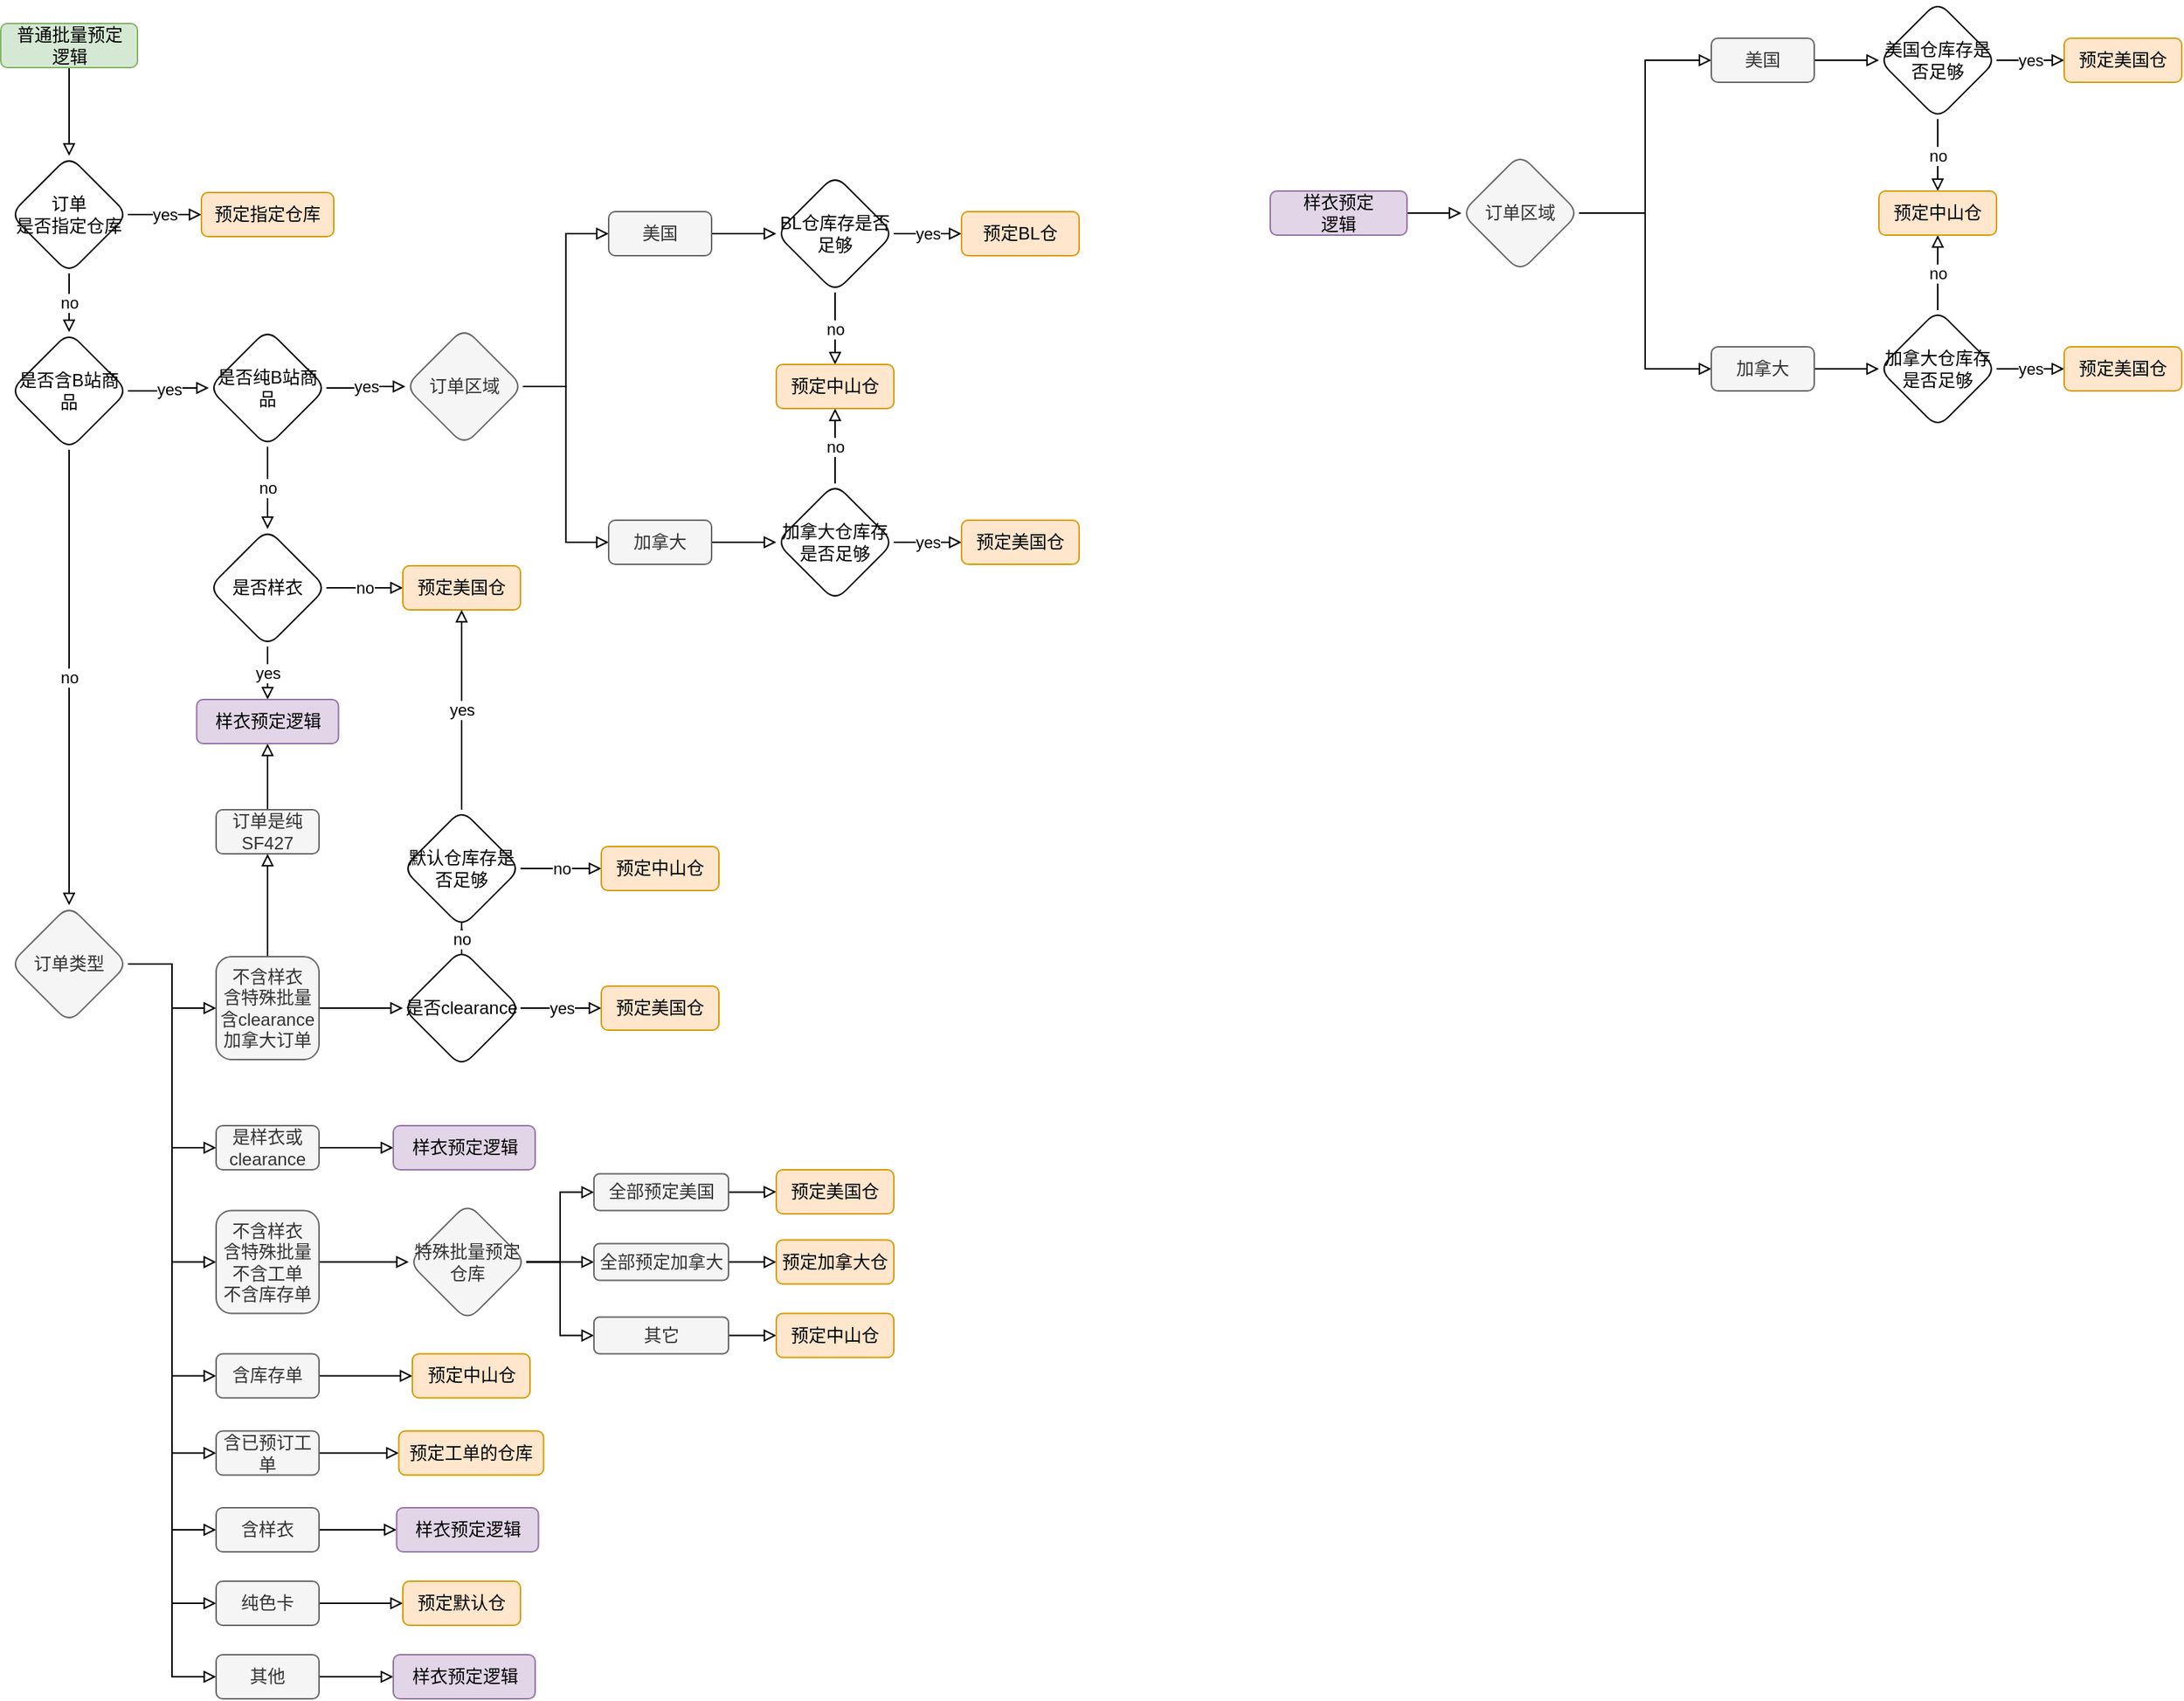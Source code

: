 <mxfile version="13.8.5" type="github">
  <diagram id="C5RBs43oDa-KdzZeNtuy" name="Page-1">
    <mxGraphModel dx="1254" dy="742" grid="1" gridSize="10" guides="1" tooltips="1" connect="1" arrows="1" fold="1" page="1" pageScale="1" pageWidth="827" pageHeight="1169" math="0" shadow="0">
      <root>
        <mxCell id="WIyWlLk6GJQsqaUBKTNV-0" />
        <mxCell id="WIyWlLk6GJQsqaUBKTNV-1" parent="WIyWlLk6GJQsqaUBKTNV-0" />
        <mxCell id="33V11vuJD2tzQU5ASd2x-171" value="" style="edgeStyle=orthogonalEdgeStyle;rounded=0;orthogonalLoop=1;jettySize=auto;html=1;endArrow=block;endFill=0;" edge="1" parent="WIyWlLk6GJQsqaUBKTNV-1" source="33V11vuJD2tzQU5ASd2x-172" target="33V11vuJD2tzQU5ASd2x-175">
          <mxGeometry relative="1" as="geometry" />
        </mxCell>
        <mxCell id="33V11vuJD2tzQU5ASd2x-172" value="&lt;div&gt;普通批量预定&lt;/div&gt;逻辑" style="rounded=1;whiteSpace=wrap;html=1;fillColor=#d5e8d4;strokeColor=#82b366;" vertex="1" parent="WIyWlLk6GJQsqaUBKTNV-1">
          <mxGeometry x="56.5" y="50" width="93" height="30" as="geometry" />
        </mxCell>
        <mxCell id="33V11vuJD2tzQU5ASd2x-173" value="&lt;div&gt;yes&lt;/div&gt;" style="edgeStyle=orthogonalEdgeStyle;rounded=0;orthogonalLoop=1;jettySize=auto;html=1;endArrow=block;endFill=0;" edge="1" parent="WIyWlLk6GJQsqaUBKTNV-1" source="33V11vuJD2tzQU5ASd2x-175" target="33V11vuJD2tzQU5ASd2x-176">
          <mxGeometry relative="1" as="geometry" />
        </mxCell>
        <mxCell id="33V11vuJD2tzQU5ASd2x-174" value="no" style="edgeStyle=orthogonalEdgeStyle;rounded=0;orthogonalLoop=1;jettySize=auto;html=1;endArrow=block;endFill=0;" edge="1" parent="WIyWlLk6GJQsqaUBKTNV-1" source="33V11vuJD2tzQU5ASd2x-175" target="33V11vuJD2tzQU5ASd2x-179">
          <mxGeometry relative="1" as="geometry" />
        </mxCell>
        <mxCell id="33V11vuJD2tzQU5ASd2x-175" value="订单&lt;div&gt;是否指定仓库&lt;/div&gt;" style="rhombus;whiteSpace=wrap;html=1;rounded=1;" vertex="1" parent="WIyWlLk6GJQsqaUBKTNV-1">
          <mxGeometry x="63" y="140" width="80" height="80" as="geometry" />
        </mxCell>
        <mxCell id="33V11vuJD2tzQU5ASd2x-176" value="预定指定仓库" style="whiteSpace=wrap;html=1;rounded=1;fillColor=#ffe6cc;strokeColor=#d79b00;" vertex="1" parent="WIyWlLk6GJQsqaUBKTNV-1">
          <mxGeometry x="193" y="165" width="90" height="30" as="geometry" />
        </mxCell>
        <mxCell id="33V11vuJD2tzQU5ASd2x-177" value="yes" style="edgeStyle=orthogonalEdgeStyle;rounded=0;orthogonalLoop=1;jettySize=auto;html=1;endArrow=block;endFill=0;entryX=0;entryY=0.5;entryDx=0;entryDy=0;" edge="1" parent="WIyWlLk6GJQsqaUBKTNV-1" source="33V11vuJD2tzQU5ASd2x-179" target="33V11vuJD2tzQU5ASd2x-182">
          <mxGeometry relative="1" as="geometry">
            <mxPoint x="203" y="340" as="targetPoint" />
          </mxGeometry>
        </mxCell>
        <mxCell id="33V11vuJD2tzQU5ASd2x-178" value="&lt;div&gt;no&lt;/div&gt;" style="edgeStyle=orthogonalEdgeStyle;rounded=0;orthogonalLoop=1;jettySize=auto;html=1;endArrow=block;endFill=0;" edge="1" parent="WIyWlLk6GJQsqaUBKTNV-1" source="33V11vuJD2tzQU5ASd2x-179" target="33V11vuJD2tzQU5ASd2x-227">
          <mxGeometry relative="1" as="geometry" />
        </mxCell>
        <mxCell id="33V11vuJD2tzQU5ASd2x-179" value="是否含B站商品" style="rhombus;whiteSpace=wrap;html=1;rounded=1;" vertex="1" parent="WIyWlLk6GJQsqaUBKTNV-1">
          <mxGeometry x="63" y="260" width="80" height="80" as="geometry" />
        </mxCell>
        <mxCell id="33V11vuJD2tzQU5ASd2x-180" value="yes" style="edgeStyle=orthogonalEdgeStyle;rounded=0;orthogonalLoop=1;jettySize=auto;html=1;endArrow=block;endFill=0;entryX=0;entryY=0.5;entryDx=0;entryDy=0;" edge="1" parent="WIyWlLk6GJQsqaUBKTNV-1" source="33V11vuJD2tzQU5ASd2x-182" target="33V11vuJD2tzQU5ASd2x-193">
          <mxGeometry relative="1" as="geometry">
            <mxPoint x="410" y="298" as="targetPoint" />
          </mxGeometry>
        </mxCell>
        <mxCell id="33V11vuJD2tzQU5ASd2x-181" value="no" style="edgeStyle=orthogonalEdgeStyle;rounded=0;orthogonalLoop=1;jettySize=auto;html=1;endArrow=block;endFill=0;" edge="1" parent="WIyWlLk6GJQsqaUBKTNV-1" source="33V11vuJD2tzQU5ASd2x-182" target="33V11vuJD2tzQU5ASd2x-217">
          <mxGeometry relative="1" as="geometry" />
        </mxCell>
        <mxCell id="33V11vuJD2tzQU5ASd2x-182" value="是否纯B站商品" style="rhombus;whiteSpace=wrap;html=1;rounded=1;" vertex="1" parent="WIyWlLk6GJQsqaUBKTNV-1">
          <mxGeometry x="198" y="258" width="80" height="80" as="geometry" />
        </mxCell>
        <mxCell id="33V11vuJD2tzQU5ASd2x-183" value="&lt;div&gt;no&lt;/div&gt;" style="edgeStyle=orthogonalEdgeStyle;rounded=0;orthogonalLoop=1;jettySize=auto;html=1;endArrow=block;endFill=0;" edge="1" parent="WIyWlLk6GJQsqaUBKTNV-1" source="33V11vuJD2tzQU5ASd2x-185" target="33V11vuJD2tzQU5ASd2x-190">
          <mxGeometry relative="1" as="geometry" />
        </mxCell>
        <mxCell id="33V11vuJD2tzQU5ASd2x-184" value="yes" style="edgeStyle=orthogonalEdgeStyle;rounded=0;orthogonalLoop=1;jettySize=auto;html=1;endArrow=block;endFill=0;" edge="1" parent="WIyWlLk6GJQsqaUBKTNV-1" source="33V11vuJD2tzQU5ASd2x-185" target="33V11vuJD2tzQU5ASd2x-186">
          <mxGeometry relative="1" as="geometry" />
        </mxCell>
        <mxCell id="33V11vuJD2tzQU5ASd2x-185" value="BL仓库存是否足够" style="rhombus;whiteSpace=wrap;html=1;rounded=1;" vertex="1" parent="WIyWlLk6GJQsqaUBKTNV-1">
          <mxGeometry x="584" y="153" width="80" height="80" as="geometry" />
        </mxCell>
        <mxCell id="33V11vuJD2tzQU5ASd2x-186" value="预定BL仓" style="whiteSpace=wrap;html=1;rounded=1;fillColor=#ffe6cc;strokeColor=#d79b00;" vertex="1" parent="WIyWlLk6GJQsqaUBKTNV-1">
          <mxGeometry x="710" y="178" width="80" height="30" as="geometry" />
        </mxCell>
        <mxCell id="33V11vuJD2tzQU5ASd2x-187" value="no" style="edgeStyle=orthogonalEdgeStyle;rounded=0;orthogonalLoop=1;jettySize=auto;html=1;endArrow=block;endFill=0;" edge="1" parent="WIyWlLk6GJQsqaUBKTNV-1" source="33V11vuJD2tzQU5ASd2x-189" target="33V11vuJD2tzQU5ASd2x-190">
          <mxGeometry relative="1" as="geometry" />
        </mxCell>
        <mxCell id="33V11vuJD2tzQU5ASd2x-188" value="yes" style="edgeStyle=orthogonalEdgeStyle;rounded=0;orthogonalLoop=1;jettySize=auto;html=1;endArrow=block;endFill=0;" edge="1" parent="WIyWlLk6GJQsqaUBKTNV-1" source="33V11vuJD2tzQU5ASd2x-189" target="33V11vuJD2tzQU5ASd2x-198">
          <mxGeometry relative="1" as="geometry" />
        </mxCell>
        <mxCell id="33V11vuJD2tzQU5ASd2x-189" value="加拿大仓库存是否足够" style="rhombus;whiteSpace=wrap;html=1;rounded=1;" vertex="1" parent="WIyWlLk6GJQsqaUBKTNV-1">
          <mxGeometry x="584" y="363" width="80" height="80" as="geometry" />
        </mxCell>
        <mxCell id="33V11vuJD2tzQU5ASd2x-190" value="预定中山仓" style="whiteSpace=wrap;html=1;rounded=1;fillColor=#ffe6cc;strokeColor=#d79b00;" vertex="1" parent="WIyWlLk6GJQsqaUBKTNV-1">
          <mxGeometry x="584" y="282" width="80" height="30" as="geometry" />
        </mxCell>
        <mxCell id="33V11vuJD2tzQU5ASd2x-191" style="edgeStyle=orthogonalEdgeStyle;rounded=0;orthogonalLoop=1;jettySize=auto;html=1;entryX=0;entryY=0.5;entryDx=0;entryDy=0;endArrow=block;endFill=0;" edge="1" parent="WIyWlLk6GJQsqaUBKTNV-1" source="33V11vuJD2tzQU5ASd2x-193" target="33V11vuJD2tzQU5ASd2x-195">
          <mxGeometry relative="1" as="geometry" />
        </mxCell>
        <mxCell id="33V11vuJD2tzQU5ASd2x-192" style="edgeStyle=orthogonalEdgeStyle;rounded=0;orthogonalLoop=1;jettySize=auto;html=1;entryX=0;entryY=0.5;entryDx=0;entryDy=0;endArrow=block;endFill=0;" edge="1" parent="WIyWlLk6GJQsqaUBKTNV-1" source="33V11vuJD2tzQU5ASd2x-193" target="33V11vuJD2tzQU5ASd2x-197">
          <mxGeometry relative="1" as="geometry" />
        </mxCell>
        <mxCell id="33V11vuJD2tzQU5ASd2x-193" value="订单区域" style="rhombus;whiteSpace=wrap;html=1;rounded=1;fillColor=#f5f5f5;strokeColor=#666666;fontColor=#333333;" vertex="1" parent="WIyWlLk6GJQsqaUBKTNV-1">
          <mxGeometry x="331.75" y="257" width="80" height="80" as="geometry" />
        </mxCell>
        <mxCell id="33V11vuJD2tzQU5ASd2x-194" value="" style="edgeStyle=orthogonalEdgeStyle;rounded=0;orthogonalLoop=1;jettySize=auto;html=1;endArrow=block;endFill=0;" edge="1" parent="WIyWlLk6GJQsqaUBKTNV-1" source="33V11vuJD2tzQU5ASd2x-195" target="33V11vuJD2tzQU5ASd2x-189">
          <mxGeometry relative="1" as="geometry" />
        </mxCell>
        <mxCell id="33V11vuJD2tzQU5ASd2x-195" value="加拿大" style="rounded=1;whiteSpace=wrap;html=1;fillColor=#f5f5f5;strokeColor=#666666;fontColor=#333333;" vertex="1" parent="WIyWlLk6GJQsqaUBKTNV-1">
          <mxGeometry x="470" y="388" width="70" height="30" as="geometry" />
        </mxCell>
        <mxCell id="33V11vuJD2tzQU5ASd2x-196" value="" style="edgeStyle=orthogonalEdgeStyle;rounded=0;orthogonalLoop=1;jettySize=auto;html=1;endArrow=block;endFill=0;" edge="1" parent="WIyWlLk6GJQsqaUBKTNV-1" source="33V11vuJD2tzQU5ASd2x-197" target="33V11vuJD2tzQU5ASd2x-185">
          <mxGeometry relative="1" as="geometry" />
        </mxCell>
        <mxCell id="33V11vuJD2tzQU5ASd2x-197" value="美国" style="rounded=1;whiteSpace=wrap;html=1;fillColor=#f5f5f5;strokeColor=#666666;fontColor=#333333;" vertex="1" parent="WIyWlLk6GJQsqaUBKTNV-1">
          <mxGeometry x="470" y="178" width="70" height="30" as="geometry" />
        </mxCell>
        <mxCell id="33V11vuJD2tzQU5ASd2x-198" value="预定美国仓" style="whiteSpace=wrap;html=1;rounded=1;fillColor=#ffe6cc;strokeColor=#d79b00;" vertex="1" parent="WIyWlLk6GJQsqaUBKTNV-1">
          <mxGeometry x="710" y="388" width="80" height="30" as="geometry" />
        </mxCell>
        <mxCell id="33V11vuJD2tzQU5ASd2x-199" value="&lt;div&gt;no&lt;/div&gt;" style="edgeStyle=orthogonalEdgeStyle;rounded=0;orthogonalLoop=1;jettySize=auto;html=1;endArrow=block;endFill=0;" edge="1" parent="WIyWlLk6GJQsqaUBKTNV-1" source="33V11vuJD2tzQU5ASd2x-201" target="33V11vuJD2tzQU5ASd2x-206">
          <mxGeometry relative="1" as="geometry" />
        </mxCell>
        <mxCell id="33V11vuJD2tzQU5ASd2x-200" value="yes" style="edgeStyle=orthogonalEdgeStyle;rounded=0;orthogonalLoop=1;jettySize=auto;html=1;endArrow=block;endFill=0;" edge="1" parent="WIyWlLk6GJQsqaUBKTNV-1" source="33V11vuJD2tzQU5ASd2x-201" target="33V11vuJD2tzQU5ASd2x-202">
          <mxGeometry relative="1" as="geometry" />
        </mxCell>
        <mxCell id="33V11vuJD2tzQU5ASd2x-201" value="美国仓库存是否足够" style="rhombus;whiteSpace=wrap;html=1;rounded=1;" vertex="1" parent="WIyWlLk6GJQsqaUBKTNV-1">
          <mxGeometry x="1334" y="35" width="80" height="80" as="geometry" />
        </mxCell>
        <mxCell id="33V11vuJD2tzQU5ASd2x-202" value="预定美国仓" style="whiteSpace=wrap;html=1;rounded=1;fillColor=#ffe6cc;strokeColor=#d79b00;" vertex="1" parent="WIyWlLk6GJQsqaUBKTNV-1">
          <mxGeometry x="1460" y="60" width="80" height="30" as="geometry" />
        </mxCell>
        <mxCell id="33V11vuJD2tzQU5ASd2x-203" value="no" style="edgeStyle=orthogonalEdgeStyle;rounded=0;orthogonalLoop=1;jettySize=auto;html=1;endArrow=block;endFill=0;" edge="1" parent="WIyWlLk6GJQsqaUBKTNV-1" source="33V11vuJD2tzQU5ASd2x-205" target="33V11vuJD2tzQU5ASd2x-206">
          <mxGeometry relative="1" as="geometry" />
        </mxCell>
        <mxCell id="33V11vuJD2tzQU5ASd2x-204" value="yes" style="edgeStyle=orthogonalEdgeStyle;rounded=0;orthogonalLoop=1;jettySize=auto;html=1;endArrow=block;endFill=0;" edge="1" parent="WIyWlLk6GJQsqaUBKTNV-1" source="33V11vuJD2tzQU5ASd2x-205" target="33V11vuJD2tzQU5ASd2x-214">
          <mxGeometry relative="1" as="geometry" />
        </mxCell>
        <mxCell id="33V11vuJD2tzQU5ASd2x-205" value="加拿大仓库存是否足够" style="rhombus;whiteSpace=wrap;html=1;rounded=1;" vertex="1" parent="WIyWlLk6GJQsqaUBKTNV-1">
          <mxGeometry x="1334" y="245" width="80" height="80" as="geometry" />
        </mxCell>
        <mxCell id="33V11vuJD2tzQU5ASd2x-206" value="预定中山仓" style="whiteSpace=wrap;html=1;rounded=1;fillColor=#ffe6cc;strokeColor=#d79b00;" vertex="1" parent="WIyWlLk6GJQsqaUBKTNV-1">
          <mxGeometry x="1334" y="164" width="80" height="30" as="geometry" />
        </mxCell>
        <mxCell id="33V11vuJD2tzQU5ASd2x-207" style="edgeStyle=orthogonalEdgeStyle;rounded=0;orthogonalLoop=1;jettySize=auto;html=1;entryX=0;entryY=0.5;entryDx=0;entryDy=0;endArrow=block;endFill=0;" edge="1" parent="WIyWlLk6GJQsqaUBKTNV-1" source="33V11vuJD2tzQU5ASd2x-209" target="33V11vuJD2tzQU5ASd2x-211">
          <mxGeometry relative="1" as="geometry" />
        </mxCell>
        <mxCell id="33V11vuJD2tzQU5ASd2x-208" style="edgeStyle=orthogonalEdgeStyle;rounded=0;orthogonalLoop=1;jettySize=auto;html=1;entryX=0;entryY=0.5;entryDx=0;entryDy=0;endArrow=block;endFill=0;" edge="1" parent="WIyWlLk6GJQsqaUBKTNV-1" source="33V11vuJD2tzQU5ASd2x-209" target="33V11vuJD2tzQU5ASd2x-213">
          <mxGeometry relative="1" as="geometry" />
        </mxCell>
        <mxCell id="33V11vuJD2tzQU5ASd2x-209" value="订单区域" style="rhombus;whiteSpace=wrap;html=1;rounded=1;fillColor=#f5f5f5;strokeColor=#666666;fontColor=#333333;" vertex="1" parent="WIyWlLk6GJQsqaUBKTNV-1">
          <mxGeometry x="1050" y="139" width="80" height="80" as="geometry" />
        </mxCell>
        <mxCell id="33V11vuJD2tzQU5ASd2x-210" value="" style="edgeStyle=orthogonalEdgeStyle;rounded=0;orthogonalLoop=1;jettySize=auto;html=1;endArrow=block;endFill=0;" edge="1" parent="WIyWlLk6GJQsqaUBKTNV-1" source="33V11vuJD2tzQU5ASd2x-211" target="33V11vuJD2tzQU5ASd2x-205">
          <mxGeometry relative="1" as="geometry" />
        </mxCell>
        <mxCell id="33V11vuJD2tzQU5ASd2x-211" value="加拿大" style="rounded=1;whiteSpace=wrap;html=1;fillColor=#f5f5f5;strokeColor=#666666;fontColor=#333333;" vertex="1" parent="WIyWlLk6GJQsqaUBKTNV-1">
          <mxGeometry x="1220" y="270" width="70" height="30" as="geometry" />
        </mxCell>
        <mxCell id="33V11vuJD2tzQU5ASd2x-212" value="" style="edgeStyle=orthogonalEdgeStyle;rounded=0;orthogonalLoop=1;jettySize=auto;html=1;endArrow=block;endFill=0;" edge="1" parent="WIyWlLk6GJQsqaUBKTNV-1" source="33V11vuJD2tzQU5ASd2x-213" target="33V11vuJD2tzQU5ASd2x-201">
          <mxGeometry relative="1" as="geometry" />
        </mxCell>
        <mxCell id="33V11vuJD2tzQU5ASd2x-213" value="美国" style="rounded=1;whiteSpace=wrap;html=1;fillColor=#f5f5f5;strokeColor=#666666;fontColor=#333333;" vertex="1" parent="WIyWlLk6GJQsqaUBKTNV-1">
          <mxGeometry x="1220" y="60" width="70" height="30" as="geometry" />
        </mxCell>
        <mxCell id="33V11vuJD2tzQU5ASd2x-214" value="预定美国仓" style="whiteSpace=wrap;html=1;rounded=1;fillColor=#ffe6cc;strokeColor=#d79b00;" vertex="1" parent="WIyWlLk6GJQsqaUBKTNV-1">
          <mxGeometry x="1460" y="270" width="80" height="30" as="geometry" />
        </mxCell>
        <mxCell id="33V11vuJD2tzQU5ASd2x-215" value="no" style="edgeStyle=orthogonalEdgeStyle;rounded=0;orthogonalLoop=1;jettySize=auto;html=1;endArrow=block;endFill=0;entryX=0;entryY=0.5;entryDx=0;entryDy=0;" edge="1" parent="WIyWlLk6GJQsqaUBKTNV-1" source="33V11vuJD2tzQU5ASd2x-217" target="33V11vuJD2tzQU5ASd2x-218">
          <mxGeometry relative="1" as="geometry">
            <mxPoint x="410" y="434" as="targetPoint" />
          </mxGeometry>
        </mxCell>
        <mxCell id="33V11vuJD2tzQU5ASd2x-216" value="yes" style="edgeStyle=orthogonalEdgeStyle;rounded=0;orthogonalLoop=1;jettySize=auto;html=1;endArrow=block;endFill=0;" edge="1" parent="WIyWlLk6GJQsqaUBKTNV-1" source="33V11vuJD2tzQU5ASd2x-217" target="33V11vuJD2tzQU5ASd2x-275">
          <mxGeometry relative="1" as="geometry" />
        </mxCell>
        <mxCell id="33V11vuJD2tzQU5ASd2x-217" value="是否样衣" style="rhombus;whiteSpace=wrap;html=1;rounded=1;" vertex="1" parent="WIyWlLk6GJQsqaUBKTNV-1">
          <mxGeometry x="198" y="394" width="80" height="80" as="geometry" />
        </mxCell>
        <mxCell id="33V11vuJD2tzQU5ASd2x-218" value="预定美国仓" style="whiteSpace=wrap;html=1;rounded=1;fillColor=#ffe6cc;strokeColor=#d79b00;" vertex="1" parent="WIyWlLk6GJQsqaUBKTNV-1">
          <mxGeometry x="330" y="419" width="80" height="30" as="geometry" />
        </mxCell>
        <mxCell id="33V11vuJD2tzQU5ASd2x-219" style="edgeStyle=orthogonalEdgeStyle;rounded=0;orthogonalLoop=1;jettySize=auto;html=1;entryX=0;entryY=0.5;entryDx=0;entryDy=0;endArrow=block;endFill=0;" edge="1" parent="WIyWlLk6GJQsqaUBKTNV-1" source="33V11vuJD2tzQU5ASd2x-227" target="33V11vuJD2tzQU5ASd2x-235">
          <mxGeometry relative="1" as="geometry">
            <mxPoint x="190" y="720" as="targetPoint" />
          </mxGeometry>
        </mxCell>
        <mxCell id="33V11vuJD2tzQU5ASd2x-220" style="edgeStyle=orthogonalEdgeStyle;rounded=0;orthogonalLoop=1;jettySize=auto;html=1;entryX=0;entryY=0.5;entryDx=0;entryDy=0;endArrow=block;endFill=0;" edge="1" parent="WIyWlLk6GJQsqaUBKTNV-1" source="33V11vuJD2tzQU5ASd2x-227" target="33V11vuJD2tzQU5ASd2x-243">
          <mxGeometry relative="1" as="geometry" />
        </mxCell>
        <mxCell id="33V11vuJD2tzQU5ASd2x-221" style="edgeStyle=orthogonalEdgeStyle;rounded=0;orthogonalLoop=1;jettySize=auto;html=1;entryX=0;entryY=0.5;entryDx=0;entryDy=0;endArrow=block;endFill=0;" edge="1" parent="WIyWlLk6GJQsqaUBKTNV-1" source="33V11vuJD2tzQU5ASd2x-227" target="33V11vuJD2tzQU5ASd2x-260">
          <mxGeometry relative="1" as="geometry" />
        </mxCell>
        <mxCell id="33V11vuJD2tzQU5ASd2x-222" style="edgeStyle=orthogonalEdgeStyle;rounded=0;orthogonalLoop=1;jettySize=auto;html=1;entryX=0;entryY=0.5;entryDx=0;entryDy=0;endArrow=block;endFill=0;" edge="1" parent="WIyWlLk6GJQsqaUBKTNV-1" source="33V11vuJD2tzQU5ASd2x-227" target="33V11vuJD2tzQU5ASd2x-263">
          <mxGeometry relative="1" as="geometry" />
        </mxCell>
        <mxCell id="33V11vuJD2tzQU5ASd2x-223" style="edgeStyle=orthogonalEdgeStyle;rounded=0;orthogonalLoop=1;jettySize=auto;html=1;entryX=0;entryY=0.5;entryDx=0;entryDy=0;endArrow=block;endFill=0;" edge="1" parent="WIyWlLk6GJQsqaUBKTNV-1" source="33V11vuJD2tzQU5ASd2x-227" target="33V11vuJD2tzQU5ASd2x-245">
          <mxGeometry relative="1" as="geometry" />
        </mxCell>
        <mxCell id="33V11vuJD2tzQU5ASd2x-224" style="edgeStyle=orthogonalEdgeStyle;rounded=0;orthogonalLoop=1;jettySize=auto;html=1;entryX=0;entryY=0.5;entryDx=0;entryDy=0;endArrow=block;endFill=0;" edge="1" parent="WIyWlLk6GJQsqaUBKTNV-1" source="33V11vuJD2tzQU5ASd2x-227" target="33V11vuJD2tzQU5ASd2x-267">
          <mxGeometry relative="1" as="geometry" />
        </mxCell>
        <mxCell id="33V11vuJD2tzQU5ASd2x-225" style="edgeStyle=orthogonalEdgeStyle;rounded=0;orthogonalLoop=1;jettySize=auto;html=1;entryX=0;entryY=0.5;entryDx=0;entryDy=0;endArrow=block;endFill=0;" edge="1" parent="WIyWlLk6GJQsqaUBKTNV-1" source="33V11vuJD2tzQU5ASd2x-227" target="33V11vuJD2tzQU5ASd2x-270">
          <mxGeometry relative="1" as="geometry" />
        </mxCell>
        <mxCell id="33V11vuJD2tzQU5ASd2x-226" style="edgeStyle=orthogonalEdgeStyle;rounded=0;orthogonalLoop=1;jettySize=auto;html=1;entryX=0;entryY=0.5;entryDx=0;entryDy=0;endArrow=block;endFill=0;" edge="1" parent="WIyWlLk6GJQsqaUBKTNV-1" source="33V11vuJD2tzQU5ASd2x-227" target="33V11vuJD2tzQU5ASd2x-273">
          <mxGeometry relative="1" as="geometry" />
        </mxCell>
        <mxCell id="33V11vuJD2tzQU5ASd2x-227" value="订单类型" style="rhombus;whiteSpace=wrap;html=1;rounded=1;fillColor=#f5f5f5;strokeColor=#666666;fontColor=#333333;" vertex="1" parent="WIyWlLk6GJQsqaUBKTNV-1">
          <mxGeometry x="63" y="650" width="80" height="80" as="geometry" />
        </mxCell>
        <mxCell id="33V11vuJD2tzQU5ASd2x-228" value="" style="edgeStyle=orthogonalEdgeStyle;rounded=0;orthogonalLoop=1;jettySize=auto;html=1;endArrow=block;endFill=0;exitX=1;exitY=0.5;exitDx=0;exitDy=0;" edge="1" parent="WIyWlLk6GJQsqaUBKTNV-1" source="33V11vuJD2tzQU5ASd2x-235" target="33V11vuJD2tzQU5ASd2x-231">
          <mxGeometry relative="1" as="geometry">
            <mxPoint x="270" y="720" as="sourcePoint" />
          </mxGeometry>
        </mxCell>
        <mxCell id="33V11vuJD2tzQU5ASd2x-229" value="yes" style="edgeStyle=orthogonalEdgeStyle;rounded=0;orthogonalLoop=1;jettySize=auto;html=1;endArrow=block;endFill=0;" edge="1" parent="WIyWlLk6GJQsqaUBKTNV-1" source="33V11vuJD2tzQU5ASd2x-231" target="33V11vuJD2tzQU5ASd2x-236">
          <mxGeometry relative="1" as="geometry" />
        </mxCell>
        <mxCell id="33V11vuJD2tzQU5ASd2x-230" value="no" style="edgeStyle=orthogonalEdgeStyle;rounded=0;orthogonalLoop=1;jettySize=auto;html=1;endArrow=block;endFill=0;" edge="1" parent="WIyWlLk6GJQsqaUBKTNV-1" source="33V11vuJD2tzQU5ASd2x-231" target="33V11vuJD2tzQU5ASd2x-239">
          <mxGeometry relative="1" as="geometry" />
        </mxCell>
        <mxCell id="33V11vuJD2tzQU5ASd2x-231" value="是否clearance" style="rhombus;whiteSpace=wrap;rounded=1;" vertex="1" parent="WIyWlLk6GJQsqaUBKTNV-1">
          <mxGeometry x="330" y="680" width="80" height="80" as="geometry" />
        </mxCell>
        <mxCell id="33V11vuJD2tzQU5ASd2x-232" style="edgeStyle=orthogonalEdgeStyle;rounded=0;orthogonalLoop=1;jettySize=auto;html=1;entryX=0.5;entryY=1;entryDx=0;entryDy=0;endArrow=block;endFill=0;" edge="1" parent="WIyWlLk6GJQsqaUBKTNV-1" source="33V11vuJD2tzQU5ASd2x-233" target="33V11vuJD2tzQU5ASd2x-275">
          <mxGeometry relative="1" as="geometry" />
        </mxCell>
        <mxCell id="33V11vuJD2tzQU5ASd2x-233" value="订单是纯&lt;br&gt;SF427" style="rounded=1;whiteSpace=wrap;html=1;fillColor=#f5f5f5;strokeColor=#666666;fontColor=#333333;" vertex="1" parent="WIyWlLk6GJQsqaUBKTNV-1">
          <mxGeometry x="203" y="585" width="70" height="30" as="geometry" />
        </mxCell>
        <mxCell id="33V11vuJD2tzQU5ASd2x-234" value="" style="edgeStyle=orthogonalEdgeStyle;rounded=0;orthogonalLoop=1;jettySize=auto;html=1;endArrow=block;endFill=0;" edge="1" parent="WIyWlLk6GJQsqaUBKTNV-1" source="33V11vuJD2tzQU5ASd2x-235" target="33V11vuJD2tzQU5ASd2x-233">
          <mxGeometry relative="1" as="geometry" />
        </mxCell>
        <mxCell id="33V11vuJD2tzQU5ASd2x-235" value="&lt;div&gt;不含样衣&lt;/div&gt;&lt;div&gt;含特殊批量&lt;/div&gt;含clearance&lt;br&gt;加拿大订单" style="rounded=1;whiteSpace=wrap;html=1;fillColor=#f5f5f5;strokeColor=#666666;fontColor=#333333;" vertex="1" parent="WIyWlLk6GJQsqaUBKTNV-1">
          <mxGeometry x="203" y="685" width="70" height="70" as="geometry" />
        </mxCell>
        <mxCell id="33V11vuJD2tzQU5ASd2x-236" value="预定美国仓" style="whiteSpace=wrap;html=1;rounded=1;fillColor=#ffe6cc;strokeColor=#d79b00;" vertex="1" parent="WIyWlLk6GJQsqaUBKTNV-1">
          <mxGeometry x="465" y="705" width="80" height="30" as="geometry" />
        </mxCell>
        <mxCell id="33V11vuJD2tzQU5ASd2x-237" value="yes" style="edgeStyle=orthogonalEdgeStyle;rounded=0;orthogonalLoop=1;jettySize=auto;html=1;entryX=0.5;entryY=1;entryDx=0;entryDy=0;endArrow=block;endFill=0;exitX=0.5;exitY=0;exitDx=0;exitDy=0;" edge="1" parent="WIyWlLk6GJQsqaUBKTNV-1" source="33V11vuJD2tzQU5ASd2x-239" target="33V11vuJD2tzQU5ASd2x-218">
          <mxGeometry relative="1" as="geometry" />
        </mxCell>
        <mxCell id="33V11vuJD2tzQU5ASd2x-238" value="no" style="edgeStyle=orthogonalEdgeStyle;rounded=0;orthogonalLoop=1;jettySize=auto;html=1;endArrow=block;endFill=0;" edge="1" parent="WIyWlLk6GJQsqaUBKTNV-1" source="33V11vuJD2tzQU5ASd2x-239" target="33V11vuJD2tzQU5ASd2x-268">
          <mxGeometry relative="1" as="geometry" />
        </mxCell>
        <mxCell id="33V11vuJD2tzQU5ASd2x-239" value="默认仓库存是否足够" style="rhombus;whiteSpace=wrap;rounded=1;" vertex="1" parent="WIyWlLk6GJQsqaUBKTNV-1">
          <mxGeometry x="330" y="585" width="80" height="80" as="geometry" />
        </mxCell>
        <mxCell id="33V11vuJD2tzQU5ASd2x-240" value="" style="edgeStyle=orthogonalEdgeStyle;rounded=0;orthogonalLoop=1;jettySize=auto;html=1;endArrow=block;endFill=0;" edge="1" parent="WIyWlLk6GJQsqaUBKTNV-1" source="33V11vuJD2tzQU5ASd2x-241" target="33V11vuJD2tzQU5ASd2x-209">
          <mxGeometry relative="1" as="geometry" />
        </mxCell>
        <mxCell id="33V11vuJD2tzQU5ASd2x-241" value="&lt;div&gt;样衣预定&lt;/div&gt;逻辑" style="rounded=1;whiteSpace=wrap;html=1;fillColor=#e1d5e7;strokeColor=#9673a6;" vertex="1" parent="WIyWlLk6GJQsqaUBKTNV-1">
          <mxGeometry x="920" y="164" width="93" height="30" as="geometry" />
        </mxCell>
        <mxCell id="33V11vuJD2tzQU5ASd2x-242" value="" style="edgeStyle=orthogonalEdgeStyle;rounded=0;orthogonalLoop=1;jettySize=auto;html=1;endArrow=block;endFill=0;" edge="1" parent="WIyWlLk6GJQsqaUBKTNV-1" source="33V11vuJD2tzQU5ASd2x-243" target="33V11vuJD2tzQU5ASd2x-265">
          <mxGeometry relative="1" as="geometry" />
        </mxCell>
        <mxCell id="33V11vuJD2tzQU5ASd2x-243" value="是样衣或clearance" style="rounded=1;whiteSpace=wrap;html=1;fillColor=#f5f5f5;strokeColor=#666666;fontColor=#333333;" vertex="1" parent="WIyWlLk6GJQsqaUBKTNV-1">
          <mxGeometry x="203" y="800" width="70" height="30" as="geometry" />
        </mxCell>
        <mxCell id="33V11vuJD2tzQU5ASd2x-244" value="" style="edgeStyle=orthogonalEdgeStyle;rounded=0;orthogonalLoop=1;jettySize=auto;html=1;endArrow=block;endFill=0;" edge="1" parent="WIyWlLk6GJQsqaUBKTNV-1" source="33V11vuJD2tzQU5ASd2x-245" target="33V11vuJD2tzQU5ASd2x-249">
          <mxGeometry relative="1" as="geometry" />
        </mxCell>
        <mxCell id="33V11vuJD2tzQU5ASd2x-245" value="&lt;div&gt;不含样衣&lt;/div&gt;&lt;div&gt;含特殊批量&lt;/div&gt;&lt;div&gt;不含工单&lt;/div&gt;&lt;div&gt;不含库存单&lt;br&gt;&lt;/div&gt;" style="rounded=1;whiteSpace=wrap;html=1;fillColor=#f5f5f5;strokeColor=#666666;fontColor=#333333;" vertex="1" parent="WIyWlLk6GJQsqaUBKTNV-1">
          <mxGeometry x="203" y="857.75" width="70" height="70" as="geometry" />
        </mxCell>
        <mxCell id="33V11vuJD2tzQU5ASd2x-246" value="" style="edgeStyle=orthogonalEdgeStyle;rounded=0;orthogonalLoop=1;jettySize=auto;html=1;endArrow=block;endFill=0;" edge="1" parent="WIyWlLk6GJQsqaUBKTNV-1" source="33V11vuJD2tzQU5ASd2x-249" target="33V11vuJD2tzQU5ASd2x-251">
          <mxGeometry relative="1" as="geometry" />
        </mxCell>
        <mxCell id="33V11vuJD2tzQU5ASd2x-247" style="edgeStyle=orthogonalEdgeStyle;rounded=0;orthogonalLoop=1;jettySize=auto;html=1;entryX=0;entryY=0.5;entryDx=0;entryDy=0;endArrow=block;endFill=0;" edge="1" parent="WIyWlLk6GJQsqaUBKTNV-1" source="33V11vuJD2tzQU5ASd2x-249" target="33V11vuJD2tzQU5ASd2x-254">
          <mxGeometry relative="1" as="geometry" />
        </mxCell>
        <mxCell id="33V11vuJD2tzQU5ASd2x-248" style="edgeStyle=orthogonalEdgeStyle;rounded=0;orthogonalLoop=1;jettySize=auto;html=1;entryX=0;entryY=0.5;entryDx=0;entryDy=0;endArrow=block;endFill=0;" edge="1" parent="WIyWlLk6GJQsqaUBKTNV-1" source="33V11vuJD2tzQU5ASd2x-249" target="33V11vuJD2tzQU5ASd2x-257">
          <mxGeometry relative="1" as="geometry" />
        </mxCell>
        <mxCell id="33V11vuJD2tzQU5ASd2x-249" value="特殊批量预定仓库" style="rhombus;whiteSpace=wrap;html=1;rounded=1;fontColor=#333333;strokeColor=#666666;fillColor=#f5f5f5;" vertex="1" parent="WIyWlLk6GJQsqaUBKTNV-1">
          <mxGeometry x="334" y="852.75" width="80" height="80" as="geometry" />
        </mxCell>
        <mxCell id="33V11vuJD2tzQU5ASd2x-250" value="" style="edgeStyle=orthogonalEdgeStyle;rounded=0;orthogonalLoop=1;jettySize=auto;html=1;endArrow=block;endFill=0;" edge="1" parent="WIyWlLk6GJQsqaUBKTNV-1" source="33V11vuJD2tzQU5ASd2x-251" target="33V11vuJD2tzQU5ASd2x-252">
          <mxGeometry relative="1" as="geometry" />
        </mxCell>
        <mxCell id="33V11vuJD2tzQU5ASd2x-251" value="全部预定美国" style="whiteSpace=wrap;html=1;rounded=1;fontColor=#333333;strokeColor=#666666;fillColor=#f5f5f5;" vertex="1" parent="WIyWlLk6GJQsqaUBKTNV-1">
          <mxGeometry x="460" y="832.75" width="91.5" height="25" as="geometry" />
        </mxCell>
        <mxCell id="33V11vuJD2tzQU5ASd2x-252" value="预定美国仓" style="whiteSpace=wrap;html=1;rounded=1;fillColor=#ffe6cc;strokeColor=#d79b00;" vertex="1" parent="WIyWlLk6GJQsqaUBKTNV-1">
          <mxGeometry x="584" y="830" width="80" height="30" as="geometry" />
        </mxCell>
        <mxCell id="33V11vuJD2tzQU5ASd2x-253" value="" style="edgeStyle=orthogonalEdgeStyle;rounded=0;orthogonalLoop=1;jettySize=auto;html=1;endArrow=block;endFill=0;" edge="1" parent="WIyWlLk6GJQsqaUBKTNV-1" source="33V11vuJD2tzQU5ASd2x-254" target="33V11vuJD2tzQU5ASd2x-255">
          <mxGeometry relative="1" as="geometry" />
        </mxCell>
        <mxCell id="33V11vuJD2tzQU5ASd2x-254" value="全部预定加拿大" style="whiteSpace=wrap;html=1;rounded=1;fontColor=#333333;strokeColor=#666666;fillColor=#f5f5f5;" vertex="1" parent="WIyWlLk6GJQsqaUBKTNV-1">
          <mxGeometry x="460" y="880.25" width="91.5" height="25" as="geometry" />
        </mxCell>
        <mxCell id="33V11vuJD2tzQU5ASd2x-255" value="预定加拿大仓" style="whiteSpace=wrap;html=1;rounded=1;fillColor=#ffe6cc;strokeColor=#d79b00;" vertex="1" parent="WIyWlLk6GJQsqaUBKTNV-1">
          <mxGeometry x="584" y="877.75" width="80" height="30" as="geometry" />
        </mxCell>
        <mxCell id="33V11vuJD2tzQU5ASd2x-256" value="" style="edgeStyle=orthogonalEdgeStyle;rounded=0;orthogonalLoop=1;jettySize=auto;html=1;endArrow=block;endFill=0;" edge="1" parent="WIyWlLk6GJQsqaUBKTNV-1" source="33V11vuJD2tzQU5ASd2x-257" target="33V11vuJD2tzQU5ASd2x-258">
          <mxGeometry relative="1" as="geometry" />
        </mxCell>
        <mxCell id="33V11vuJD2tzQU5ASd2x-257" value="其它" style="whiteSpace=wrap;html=1;rounded=1;fontColor=#333333;strokeColor=#666666;fillColor=#f5f5f5;" vertex="1" parent="WIyWlLk6GJQsqaUBKTNV-1">
          <mxGeometry x="460" y="930.25" width="91.5" height="25" as="geometry" />
        </mxCell>
        <mxCell id="33V11vuJD2tzQU5ASd2x-258" value="预定中山仓" style="whiteSpace=wrap;html=1;rounded=1;fillColor=#ffe6cc;strokeColor=#d79b00;" vertex="1" parent="WIyWlLk6GJQsqaUBKTNV-1">
          <mxGeometry x="584" y="927.75" width="80" height="30" as="geometry" />
        </mxCell>
        <mxCell id="33V11vuJD2tzQU5ASd2x-259" value="" style="edgeStyle=orthogonalEdgeStyle;rounded=0;orthogonalLoop=1;jettySize=auto;html=1;endArrow=block;endFill=0;" edge="1" parent="WIyWlLk6GJQsqaUBKTNV-1" source="33V11vuJD2tzQU5ASd2x-260" target="33V11vuJD2tzQU5ASd2x-261">
          <mxGeometry relative="1" as="geometry" />
        </mxCell>
        <mxCell id="33V11vuJD2tzQU5ASd2x-260" value="含库存单" style="rounded=1;whiteSpace=wrap;html=1;fillColor=#f5f5f5;strokeColor=#666666;fontColor=#333333;" vertex="1" parent="WIyWlLk6GJQsqaUBKTNV-1">
          <mxGeometry x="203" y="955.25" width="70" height="30" as="geometry" />
        </mxCell>
        <mxCell id="33V11vuJD2tzQU5ASd2x-261" value="预定中山仓" style="whiteSpace=wrap;html=1;rounded=1;fillColor=#ffe6cc;strokeColor=#d79b00;" vertex="1" parent="WIyWlLk6GJQsqaUBKTNV-1">
          <mxGeometry x="336.5" y="955.25" width="80" height="30" as="geometry" />
        </mxCell>
        <mxCell id="33V11vuJD2tzQU5ASd2x-262" value="" style="edgeStyle=orthogonalEdgeStyle;rounded=0;orthogonalLoop=1;jettySize=auto;html=1;endArrow=block;endFill=0;" edge="1" parent="WIyWlLk6GJQsqaUBKTNV-1" source="33V11vuJD2tzQU5ASd2x-263" target="33V11vuJD2tzQU5ASd2x-264">
          <mxGeometry relative="1" as="geometry" />
        </mxCell>
        <mxCell id="33V11vuJD2tzQU5ASd2x-263" value="含已预订工单" style="rounded=1;whiteSpace=wrap;html=1;fillColor=#f5f5f5;strokeColor=#666666;fontColor=#333333;" vertex="1" parent="WIyWlLk6GJQsqaUBKTNV-1">
          <mxGeometry x="203" y="1007.75" width="70" height="30" as="geometry" />
        </mxCell>
        <mxCell id="33V11vuJD2tzQU5ASd2x-264" value="预定工单的仓库" style="whiteSpace=wrap;html=1;rounded=1;fillColor=#ffe6cc;strokeColor=#d79b00;" vertex="1" parent="WIyWlLk6GJQsqaUBKTNV-1">
          <mxGeometry x="327.25" y="1007.75" width="98.5" height="30" as="geometry" />
        </mxCell>
        <mxCell id="33V11vuJD2tzQU5ASd2x-265" value="&lt;div&gt;样衣预定逻辑&lt;/div&gt;" style="rounded=1;whiteSpace=wrap;html=1;fillColor=#e1d5e7;strokeColor=#9673a6;" vertex="1" parent="WIyWlLk6GJQsqaUBKTNV-1">
          <mxGeometry x="323.5" y="800" width="96.5" height="30" as="geometry" />
        </mxCell>
        <mxCell id="33V11vuJD2tzQU5ASd2x-266" value="" style="edgeStyle=orthogonalEdgeStyle;rounded=0;orthogonalLoop=1;jettySize=auto;html=1;endArrow=block;endFill=0;" edge="1" parent="WIyWlLk6GJQsqaUBKTNV-1" source="33V11vuJD2tzQU5ASd2x-267" target="33V11vuJD2tzQU5ASd2x-274">
          <mxGeometry relative="1" as="geometry" />
        </mxCell>
        <mxCell id="33V11vuJD2tzQU5ASd2x-267" value="含样衣" style="rounded=1;whiteSpace=wrap;html=1;fillColor=#f5f5f5;strokeColor=#666666;fontColor=#333333;" vertex="1" parent="WIyWlLk6GJQsqaUBKTNV-1">
          <mxGeometry x="203" y="1060" width="70" height="30" as="geometry" />
        </mxCell>
        <mxCell id="33V11vuJD2tzQU5ASd2x-268" value="预定中山仓" style="whiteSpace=wrap;html=1;rounded=1;fillColor=#ffe6cc;strokeColor=#d79b00;" vertex="1" parent="WIyWlLk6GJQsqaUBKTNV-1">
          <mxGeometry x="465" y="610" width="80" height="30" as="geometry" />
        </mxCell>
        <mxCell id="33V11vuJD2tzQU5ASd2x-269" value="" style="edgeStyle=orthogonalEdgeStyle;rounded=0;orthogonalLoop=1;jettySize=auto;html=1;endArrow=block;endFill=0;" edge="1" parent="WIyWlLk6GJQsqaUBKTNV-1" source="33V11vuJD2tzQU5ASd2x-270" target="33V11vuJD2tzQU5ASd2x-271">
          <mxGeometry relative="1" as="geometry" />
        </mxCell>
        <mxCell id="33V11vuJD2tzQU5ASd2x-270" value="纯色卡" style="rounded=1;whiteSpace=wrap;html=1;fillColor=#f5f5f5;strokeColor=#666666;fontColor=#333333;" vertex="1" parent="WIyWlLk6GJQsqaUBKTNV-1">
          <mxGeometry x="203" y="1110" width="70" height="30" as="geometry" />
        </mxCell>
        <mxCell id="33V11vuJD2tzQU5ASd2x-271" value="预定默认仓" style="whiteSpace=wrap;html=1;rounded=1;fillColor=#ffe6cc;strokeColor=#d79b00;" vertex="1" parent="WIyWlLk6GJQsqaUBKTNV-1">
          <mxGeometry x="330" y="1110" width="80" height="30" as="geometry" />
        </mxCell>
        <mxCell id="33V11vuJD2tzQU5ASd2x-272" value="" style="edgeStyle=orthogonalEdgeStyle;rounded=0;orthogonalLoop=1;jettySize=auto;html=1;endArrow=block;endFill=0;" edge="1" parent="WIyWlLk6GJQsqaUBKTNV-1" source="33V11vuJD2tzQU5ASd2x-273" target="33V11vuJD2tzQU5ASd2x-276">
          <mxGeometry relative="1" as="geometry" />
        </mxCell>
        <mxCell id="33V11vuJD2tzQU5ASd2x-273" value="其他" style="rounded=1;whiteSpace=wrap;html=1;fillColor=#f5f5f5;strokeColor=#666666;fontColor=#333333;" vertex="1" parent="WIyWlLk6GJQsqaUBKTNV-1">
          <mxGeometry x="203" y="1160" width="70" height="30" as="geometry" />
        </mxCell>
        <mxCell id="33V11vuJD2tzQU5ASd2x-274" value="&lt;div&gt;样衣预定逻辑&lt;/div&gt;" style="rounded=1;whiteSpace=wrap;html=1;fillColor=#e1d5e7;strokeColor=#9673a6;" vertex="1" parent="WIyWlLk6GJQsqaUBKTNV-1">
          <mxGeometry x="325.75" y="1060" width="96.5" height="30" as="geometry" />
        </mxCell>
        <mxCell id="33V11vuJD2tzQU5ASd2x-275" value="&lt;div&gt;样衣预定逻辑&lt;/div&gt;" style="rounded=1;whiteSpace=wrap;html=1;fillColor=#e1d5e7;strokeColor=#9673a6;" vertex="1" parent="WIyWlLk6GJQsqaUBKTNV-1">
          <mxGeometry x="189.75" y="510" width="96.5" height="30" as="geometry" />
        </mxCell>
        <mxCell id="33V11vuJD2tzQU5ASd2x-276" value="&lt;div&gt;样衣预定逻辑&lt;/div&gt;" style="rounded=1;whiteSpace=wrap;html=1;fillColor=#e1d5e7;strokeColor=#9673a6;" vertex="1" parent="WIyWlLk6GJQsqaUBKTNV-1">
          <mxGeometry x="323.5" y="1160" width="96.5" height="30" as="geometry" />
        </mxCell>
      </root>
    </mxGraphModel>
  </diagram>
</mxfile>
